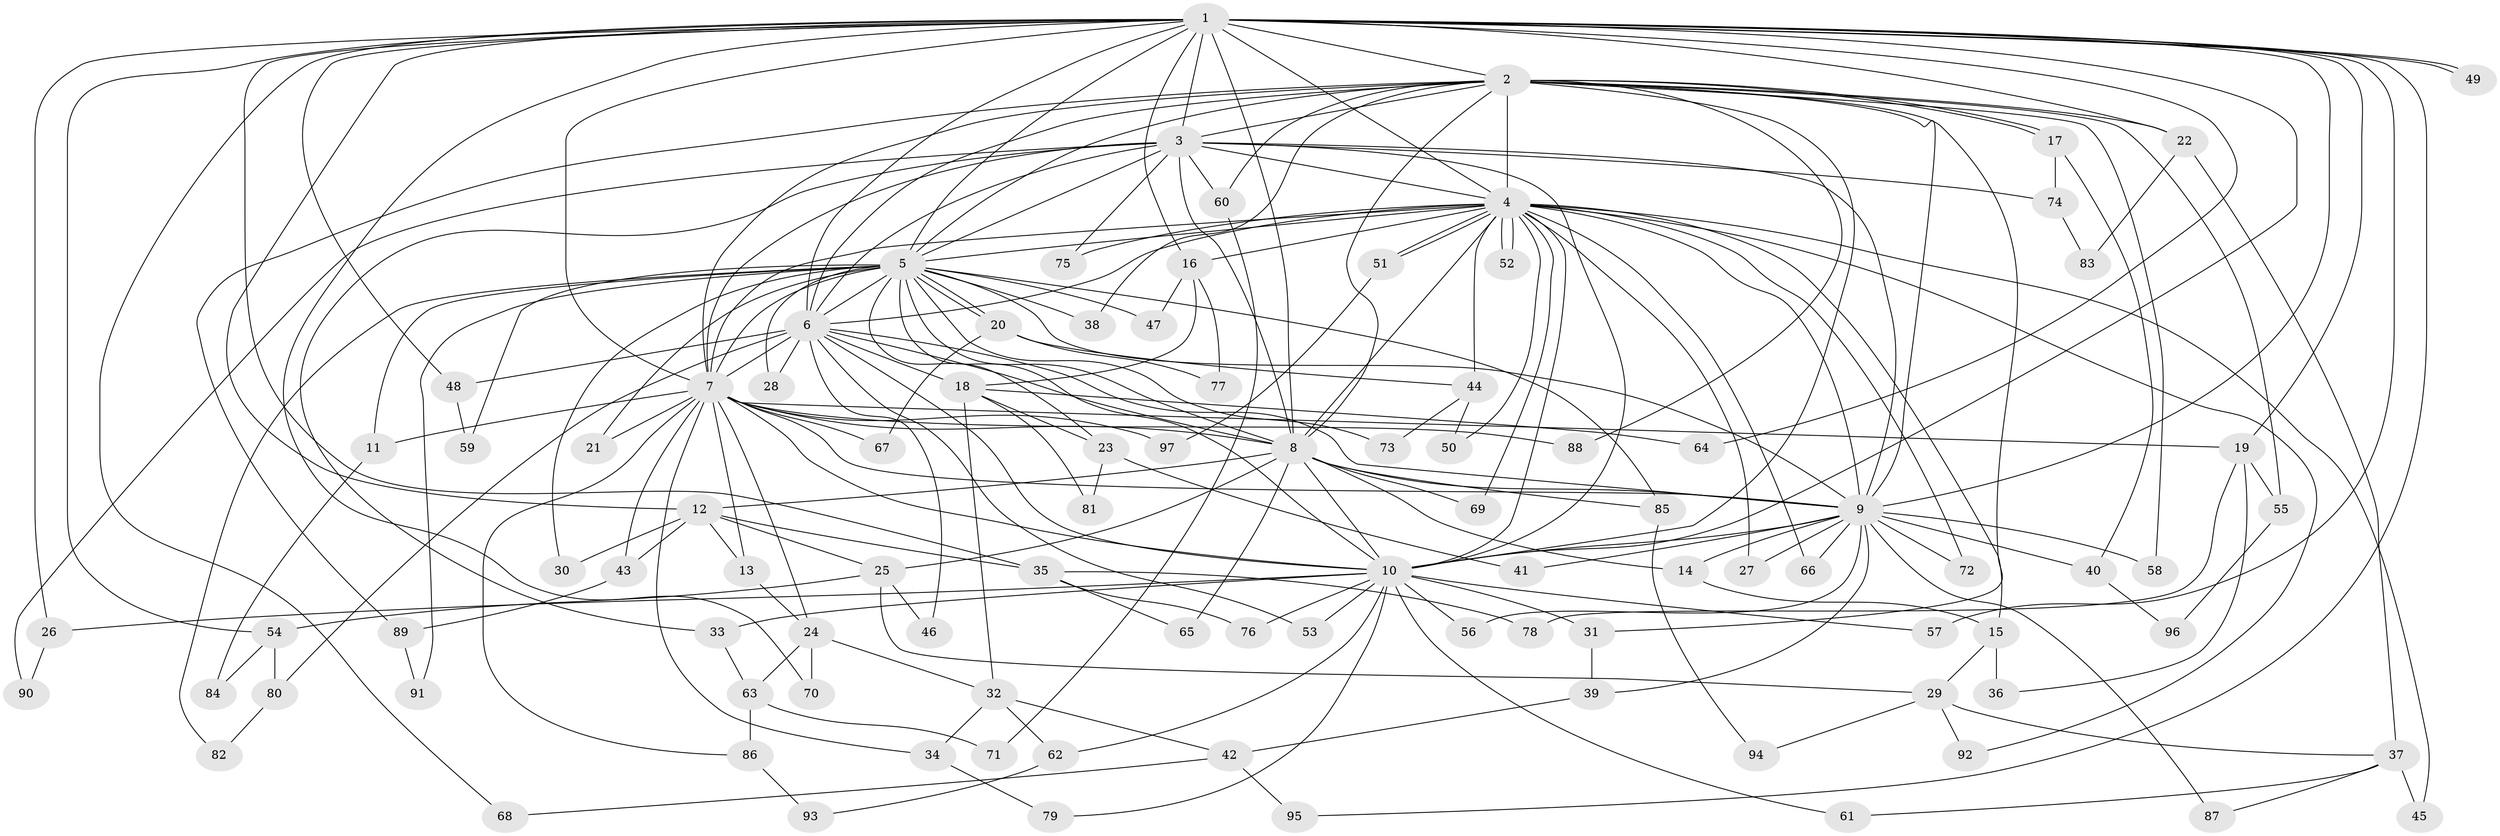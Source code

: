 // coarse degree distribution, {20: 0.014084507042253521, 18: 0.014084507042253521, 22: 0.028169014084507043, 21: 0.014084507042253521, 15: 0.014084507042253521, 19: 0.014084507042253521, 16: 0.014084507042253521, 17: 0.014084507042253521, 3: 0.18309859154929578, 7: 0.014084507042253521, 5: 0.11267605633802817, 6: 0.028169014084507043, 2: 0.43661971830985913, 4: 0.09859154929577464}
// Generated by graph-tools (version 1.1) at 2025/41/03/06/25 10:41:36]
// undirected, 97 vertices, 219 edges
graph export_dot {
graph [start="1"]
  node [color=gray90,style=filled];
  1;
  2;
  3;
  4;
  5;
  6;
  7;
  8;
  9;
  10;
  11;
  12;
  13;
  14;
  15;
  16;
  17;
  18;
  19;
  20;
  21;
  22;
  23;
  24;
  25;
  26;
  27;
  28;
  29;
  30;
  31;
  32;
  33;
  34;
  35;
  36;
  37;
  38;
  39;
  40;
  41;
  42;
  43;
  44;
  45;
  46;
  47;
  48;
  49;
  50;
  51;
  52;
  53;
  54;
  55;
  56;
  57;
  58;
  59;
  60;
  61;
  62;
  63;
  64;
  65;
  66;
  67;
  68;
  69;
  70;
  71;
  72;
  73;
  74;
  75;
  76;
  77;
  78;
  79;
  80;
  81;
  82;
  83;
  84;
  85;
  86;
  87;
  88;
  89;
  90;
  91;
  92;
  93;
  94;
  95;
  96;
  97;
  1 -- 2;
  1 -- 3;
  1 -- 4;
  1 -- 5;
  1 -- 6;
  1 -- 7;
  1 -- 8;
  1 -- 9;
  1 -- 10;
  1 -- 12;
  1 -- 16;
  1 -- 19;
  1 -- 22;
  1 -- 26;
  1 -- 35;
  1 -- 48;
  1 -- 49;
  1 -- 49;
  1 -- 54;
  1 -- 57;
  1 -- 64;
  1 -- 68;
  1 -- 70;
  1 -- 95;
  2 -- 3;
  2 -- 4;
  2 -- 5;
  2 -- 6;
  2 -- 7;
  2 -- 8;
  2 -- 9;
  2 -- 10;
  2 -- 17;
  2 -- 17;
  2 -- 22;
  2 -- 31;
  2 -- 38;
  2 -- 55;
  2 -- 58;
  2 -- 60;
  2 -- 88;
  2 -- 89;
  3 -- 4;
  3 -- 5;
  3 -- 6;
  3 -- 7;
  3 -- 8;
  3 -- 9;
  3 -- 10;
  3 -- 33;
  3 -- 60;
  3 -- 74;
  3 -- 75;
  3 -- 90;
  4 -- 5;
  4 -- 6;
  4 -- 7;
  4 -- 8;
  4 -- 9;
  4 -- 10;
  4 -- 15;
  4 -- 16;
  4 -- 27;
  4 -- 44;
  4 -- 45;
  4 -- 50;
  4 -- 51;
  4 -- 51;
  4 -- 52;
  4 -- 52;
  4 -- 66;
  4 -- 69;
  4 -- 72;
  4 -- 75;
  4 -- 92;
  5 -- 6;
  5 -- 7;
  5 -- 8;
  5 -- 9;
  5 -- 10;
  5 -- 11;
  5 -- 20;
  5 -- 20;
  5 -- 21;
  5 -- 23;
  5 -- 28;
  5 -- 30;
  5 -- 38;
  5 -- 47;
  5 -- 59;
  5 -- 73;
  5 -- 82;
  5 -- 85;
  5 -- 91;
  6 -- 7;
  6 -- 8;
  6 -- 9;
  6 -- 10;
  6 -- 18;
  6 -- 28;
  6 -- 46;
  6 -- 48;
  6 -- 53;
  6 -- 80;
  7 -- 8;
  7 -- 9;
  7 -- 10;
  7 -- 11;
  7 -- 13;
  7 -- 19;
  7 -- 21;
  7 -- 24;
  7 -- 34;
  7 -- 43;
  7 -- 67;
  7 -- 86;
  7 -- 88;
  7 -- 97;
  8 -- 9;
  8 -- 10;
  8 -- 12;
  8 -- 14;
  8 -- 25;
  8 -- 65;
  8 -- 69;
  8 -- 85;
  9 -- 10;
  9 -- 14;
  9 -- 27;
  9 -- 39;
  9 -- 40;
  9 -- 41;
  9 -- 56;
  9 -- 58;
  9 -- 66;
  9 -- 72;
  9 -- 87;
  10 -- 26;
  10 -- 31;
  10 -- 33;
  10 -- 53;
  10 -- 56;
  10 -- 57;
  10 -- 61;
  10 -- 62;
  10 -- 76;
  10 -- 79;
  11 -- 84;
  12 -- 13;
  12 -- 25;
  12 -- 30;
  12 -- 35;
  12 -- 43;
  13 -- 24;
  14 -- 15;
  15 -- 29;
  15 -- 36;
  16 -- 18;
  16 -- 47;
  16 -- 77;
  17 -- 40;
  17 -- 74;
  18 -- 23;
  18 -- 32;
  18 -- 64;
  18 -- 81;
  19 -- 36;
  19 -- 55;
  19 -- 78;
  20 -- 44;
  20 -- 67;
  20 -- 77;
  22 -- 37;
  22 -- 83;
  23 -- 41;
  23 -- 81;
  24 -- 32;
  24 -- 63;
  24 -- 70;
  25 -- 29;
  25 -- 46;
  25 -- 54;
  26 -- 90;
  29 -- 37;
  29 -- 92;
  29 -- 94;
  31 -- 39;
  32 -- 34;
  32 -- 42;
  32 -- 62;
  33 -- 63;
  34 -- 79;
  35 -- 65;
  35 -- 76;
  35 -- 78;
  37 -- 45;
  37 -- 61;
  37 -- 87;
  39 -- 42;
  40 -- 96;
  42 -- 68;
  42 -- 95;
  43 -- 89;
  44 -- 50;
  44 -- 73;
  48 -- 59;
  51 -- 97;
  54 -- 80;
  54 -- 84;
  55 -- 96;
  60 -- 71;
  62 -- 93;
  63 -- 71;
  63 -- 86;
  74 -- 83;
  80 -- 82;
  85 -- 94;
  86 -- 93;
  89 -- 91;
}
